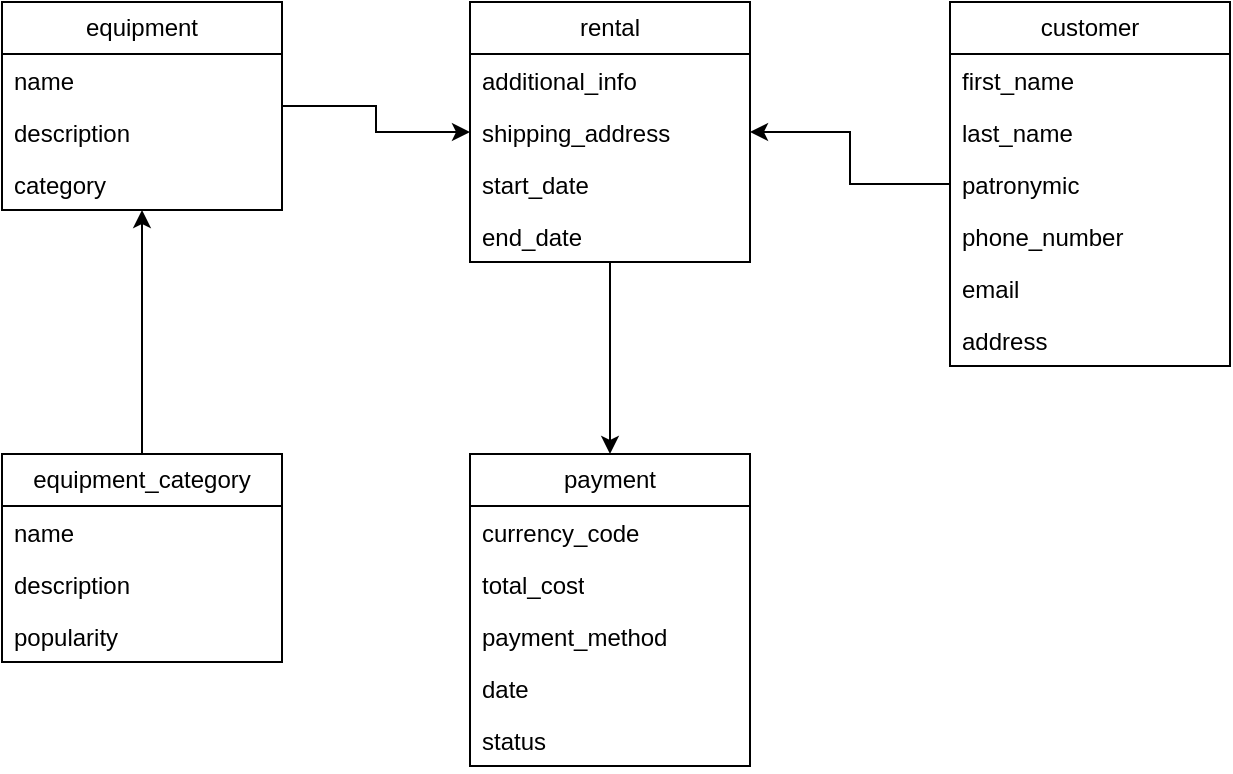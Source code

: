 <mxfile version="24.7.17" pages="2">
  <diagram name="18. Инвентарь, клиенты, прокат инвентаря" id="EAh72H6gw0_tdjISPAGP">
    <mxGraphModel dx="989" dy="578" grid="0" gridSize="10" guides="1" tooltips="1" connect="1" arrows="1" fold="1" page="1" pageScale="1" pageWidth="850" pageHeight="1100" math="0" shadow="0">
      <root>
        <mxCell id="0" />
        <mxCell id="1" parent="0" />
        <mxCell id="F46Qtteb2edFWTDLNs8I-2" style="edgeStyle=orthogonalEdgeStyle;rounded=0;orthogonalLoop=1;jettySize=auto;html=1;" edge="1" parent="1" source="ZPmKHNAy6bL7bQq3m2X2-1" target="ZPmKHNAy6bL7bQq3m2X2-9">
          <mxGeometry relative="1" as="geometry" />
        </mxCell>
        <mxCell id="ZPmKHNAy6bL7bQq3m2X2-1" value="equipment" style="swimlane;fontStyle=0;childLayout=stackLayout;horizontal=1;startSize=26;fillColor=none;horizontalStack=0;resizeParent=1;resizeParentMax=0;resizeLast=0;collapsible=1;marginBottom=0;whiteSpace=wrap;html=1;" parent="1" vertex="1">
          <mxGeometry x="136" y="40" width="140" height="104" as="geometry">
            <mxRectangle x="150" y="230" width="100" height="30" as="alternateBounds" />
          </mxGeometry>
        </mxCell>
        <mxCell id="ZPmKHNAy6bL7bQq3m2X2-2" value="name" style="text;strokeColor=none;fillColor=none;align=left;verticalAlign=top;spacingLeft=4;spacingRight=4;overflow=hidden;rotatable=0;points=[[0,0.5],[1,0.5]];portConstraint=eastwest;whiteSpace=wrap;html=1;" parent="ZPmKHNAy6bL7bQq3m2X2-1" vertex="1">
          <mxGeometry y="26" width="140" height="26" as="geometry" />
        </mxCell>
        <mxCell id="ZPmKHNAy6bL7bQq3m2X2-19" value="description" style="text;strokeColor=none;fillColor=none;align=left;verticalAlign=top;spacingLeft=4;spacingRight=4;overflow=hidden;rotatable=0;points=[[0,0.5],[1,0.5]];portConstraint=eastwest;whiteSpace=wrap;html=1;" parent="ZPmKHNAy6bL7bQq3m2X2-1" vertex="1">
          <mxGeometry y="52" width="140" height="26" as="geometry" />
        </mxCell>
        <mxCell id="ZPmKHNAy6bL7bQq3m2X2-22" value="category" style="text;strokeColor=none;fillColor=none;align=left;verticalAlign=top;spacingLeft=4;spacingRight=4;overflow=hidden;rotatable=0;points=[[0,0.5],[1,0.5]];portConstraint=eastwest;whiteSpace=wrap;html=1;" parent="ZPmKHNAy6bL7bQq3m2X2-1" vertex="1">
          <mxGeometry y="78" width="140" height="26" as="geometry" />
        </mxCell>
        <mxCell id="F46Qtteb2edFWTDLNs8I-1" style="edgeStyle=orthogonalEdgeStyle;rounded=0;orthogonalLoop=1;jettySize=auto;html=1;" edge="1" parent="1" source="ZPmKHNAy6bL7bQq3m2X2-5" target="ZPmKHNAy6bL7bQq3m2X2-9">
          <mxGeometry relative="1" as="geometry" />
        </mxCell>
        <mxCell id="ZPmKHNAy6bL7bQq3m2X2-5" value="customer" style="swimlane;fontStyle=0;childLayout=stackLayout;horizontal=1;startSize=26;fillColor=none;horizontalStack=0;resizeParent=1;resizeParentMax=0;resizeLast=0;collapsible=1;marginBottom=0;whiteSpace=wrap;html=1;strokeColor=default;" parent="1" vertex="1">
          <mxGeometry x="610" y="40" width="140" height="182" as="geometry">
            <mxRectangle x="150" y="230" width="100" height="30" as="alternateBounds" />
          </mxGeometry>
        </mxCell>
        <mxCell id="ZPmKHNAy6bL7bQq3m2X2-6" value="first_name" style="text;strokeColor=none;fillColor=none;align=left;verticalAlign=top;spacingLeft=4;spacingRight=4;overflow=hidden;rotatable=0;points=[[0,0.5],[1,0.5]];portConstraint=eastwest;whiteSpace=wrap;html=1;" parent="ZPmKHNAy6bL7bQq3m2X2-5" vertex="1">
          <mxGeometry y="26" width="140" height="26" as="geometry" />
        </mxCell>
        <mxCell id="ZPmKHNAy6bL7bQq3m2X2-28" value="last_name" style="text;strokeColor=none;fillColor=none;align=left;verticalAlign=top;spacingLeft=4;spacingRight=4;overflow=hidden;rotatable=0;points=[[0,0.5],[1,0.5]];portConstraint=eastwest;whiteSpace=wrap;html=1;" parent="ZPmKHNAy6bL7bQq3m2X2-5" vertex="1">
          <mxGeometry y="52" width="140" height="26" as="geometry" />
        </mxCell>
        <mxCell id="ZPmKHNAy6bL7bQq3m2X2-29" value="patronymic" style="text;strokeColor=none;fillColor=none;align=left;verticalAlign=top;spacingLeft=4;spacingRight=4;overflow=hidden;rotatable=0;points=[[0,0.5],[1,0.5]];portConstraint=eastwest;whiteSpace=wrap;html=1;" parent="ZPmKHNAy6bL7bQq3m2X2-5" vertex="1">
          <mxGeometry y="78" width="140" height="26" as="geometry" />
        </mxCell>
        <mxCell id="ZPmKHNAy6bL7bQq3m2X2-7" value="phone_number" style="text;strokeColor=none;fillColor=none;align=left;verticalAlign=top;spacingLeft=4;spacingRight=4;overflow=hidden;rotatable=0;points=[[0,0.5],[1,0.5]];portConstraint=eastwest;whiteSpace=wrap;html=1;" parent="ZPmKHNAy6bL7bQq3m2X2-5" vertex="1">
          <mxGeometry y="104" width="140" height="26" as="geometry" />
        </mxCell>
        <mxCell id="ZPmKHNAy6bL7bQq3m2X2-8" value="email" style="text;strokeColor=none;fillColor=none;align=left;verticalAlign=top;spacingLeft=4;spacingRight=4;overflow=hidden;rotatable=0;points=[[0,0.5],[1,0.5]];portConstraint=eastwest;whiteSpace=wrap;html=1;" parent="ZPmKHNAy6bL7bQq3m2X2-5" vertex="1">
          <mxGeometry y="130" width="140" height="26" as="geometry" />
        </mxCell>
        <mxCell id="QL-0lSXCb_pZMwUKBXZw-1" value="address" style="text;strokeColor=none;fillColor=none;align=left;verticalAlign=top;spacingLeft=4;spacingRight=4;overflow=hidden;rotatable=0;points=[[0,0.5],[1,0.5]];portConstraint=eastwest;whiteSpace=wrap;html=1;" vertex="1" parent="ZPmKHNAy6bL7bQq3m2X2-5">
          <mxGeometry y="156" width="140" height="26" as="geometry" />
        </mxCell>
        <mxCell id="F46Qtteb2edFWTDLNs8I-3" style="edgeStyle=orthogonalEdgeStyle;rounded=0;orthogonalLoop=1;jettySize=auto;html=1;" edge="1" parent="1" source="ZPmKHNAy6bL7bQq3m2X2-9" target="ZPmKHNAy6bL7bQq3m2X2-41">
          <mxGeometry relative="1" as="geometry" />
        </mxCell>
        <mxCell id="ZPmKHNAy6bL7bQq3m2X2-9" value="rental" style="swimlane;fontStyle=0;childLayout=stackLayout;horizontal=1;startSize=26;fillColor=none;horizontalStack=0;resizeParent=1;resizeParentMax=0;resizeLast=0;collapsible=1;marginBottom=0;whiteSpace=wrap;html=1;" parent="1" vertex="1">
          <mxGeometry x="370" y="40" width="140" height="130" as="geometry">
            <mxRectangle x="150" y="230" width="100" height="30" as="alternateBounds" />
          </mxGeometry>
        </mxCell>
        <mxCell id="ZPmKHNAy6bL7bQq3m2X2-23" value="additional_info" style="text;strokeColor=none;fillColor=none;align=left;verticalAlign=top;spacingLeft=4;spacingRight=4;overflow=hidden;rotatable=0;points=[[0,0.5],[1,0.5]];portConstraint=eastwest;whiteSpace=wrap;html=1;" parent="ZPmKHNAy6bL7bQq3m2X2-9" vertex="1">
          <mxGeometry y="26" width="140" height="26" as="geometry" />
        </mxCell>
        <mxCell id="ZPmKHNAy6bL7bQq3m2X2-24" value="shipping_address" style="text;strokeColor=none;fillColor=none;align=left;verticalAlign=top;spacingLeft=4;spacingRight=4;overflow=hidden;rotatable=0;points=[[0,0.5],[1,0.5]];portConstraint=eastwest;whiteSpace=wrap;html=1;" parent="ZPmKHNAy6bL7bQq3m2X2-9" vertex="1">
          <mxGeometry y="52" width="140" height="26" as="geometry" />
        </mxCell>
        <mxCell id="ZPmKHNAy6bL7bQq3m2X2-17" value="start_date" style="text;strokeColor=none;fillColor=none;align=left;verticalAlign=top;spacingLeft=4;spacingRight=4;overflow=hidden;rotatable=0;points=[[0,0.5],[1,0.5]];portConstraint=eastwest;whiteSpace=wrap;html=1;" parent="ZPmKHNAy6bL7bQq3m2X2-9" vertex="1">
          <mxGeometry y="78" width="140" height="26" as="geometry" />
        </mxCell>
        <mxCell id="ZPmKHNAy6bL7bQq3m2X2-18" value="end_date" style="text;strokeColor=none;fillColor=none;align=left;verticalAlign=top;spacingLeft=4;spacingRight=4;overflow=hidden;rotatable=0;points=[[0,0.5],[1,0.5]];portConstraint=eastwest;whiteSpace=wrap;html=1;" parent="ZPmKHNAy6bL7bQq3m2X2-9" vertex="1">
          <mxGeometry y="104" width="140" height="26" as="geometry" />
        </mxCell>
        <mxCell id="F46Qtteb2edFWTDLNs8I-7" style="edgeStyle=orthogonalEdgeStyle;rounded=0;orthogonalLoop=1;jettySize=auto;html=1;" edge="1" parent="1" source="ZPmKHNAy6bL7bQq3m2X2-33" target="ZPmKHNAy6bL7bQq3m2X2-1">
          <mxGeometry relative="1" as="geometry" />
        </mxCell>
        <mxCell id="ZPmKHNAy6bL7bQq3m2X2-33" value="equipment_category" style="swimlane;fontStyle=0;childLayout=stackLayout;horizontal=1;startSize=26;fillColor=none;horizontalStack=0;resizeParent=1;resizeParentMax=0;resizeLast=0;collapsible=1;marginBottom=0;whiteSpace=wrap;html=1;" parent="1" vertex="1">
          <mxGeometry x="136" y="266" width="140" height="104" as="geometry" />
        </mxCell>
        <mxCell id="ZPmKHNAy6bL7bQq3m2X2-34" value="name" style="text;strokeColor=none;fillColor=none;align=left;verticalAlign=top;spacingLeft=4;spacingRight=4;overflow=hidden;rotatable=0;points=[[0,0.5],[1,0.5]];portConstraint=eastwest;whiteSpace=wrap;html=1;" parent="ZPmKHNAy6bL7bQq3m2X2-33" vertex="1">
          <mxGeometry y="26" width="140" height="26" as="geometry" />
        </mxCell>
        <mxCell id="ZPmKHNAy6bL7bQq3m2X2-35" value="description" style="text;strokeColor=none;fillColor=none;align=left;verticalAlign=top;spacingLeft=4;spacingRight=4;overflow=hidden;rotatable=0;points=[[0,0.5],[1,0.5]];portConstraint=eastwest;whiteSpace=wrap;html=1;" parent="ZPmKHNAy6bL7bQq3m2X2-33" vertex="1">
          <mxGeometry y="52" width="140" height="26" as="geometry" />
        </mxCell>
        <mxCell id="F7Hhi3MrwDvnecXbG0f7-1" value="popularity" style="text;strokeColor=none;fillColor=none;align=left;verticalAlign=top;spacingLeft=4;spacingRight=4;overflow=hidden;rotatable=0;points=[[0,0.5],[1,0.5]];portConstraint=eastwest;whiteSpace=wrap;html=1;" parent="ZPmKHNAy6bL7bQq3m2X2-33" vertex="1">
          <mxGeometry y="78" width="140" height="26" as="geometry" />
        </mxCell>
        <mxCell id="ZPmKHNAy6bL7bQq3m2X2-41" value="payment" style="swimlane;fontStyle=0;childLayout=stackLayout;horizontal=1;startSize=26;fillColor=none;horizontalStack=0;resizeParent=1;resizeParentMax=0;resizeLast=0;collapsible=1;marginBottom=0;whiteSpace=wrap;html=1;" parent="1" vertex="1">
          <mxGeometry x="370" y="266" width="140" height="156" as="geometry" />
        </mxCell>
        <mxCell id="ZPmKHNAy6bL7bQq3m2X2-42" value="currency_code" style="text;strokeColor=none;fillColor=none;align=left;verticalAlign=top;spacingLeft=4;spacingRight=4;overflow=hidden;rotatable=0;points=[[0,0.5],[1,0.5]];portConstraint=eastwest;whiteSpace=wrap;html=1;" parent="ZPmKHNAy6bL7bQq3m2X2-41" vertex="1">
          <mxGeometry y="26" width="140" height="26" as="geometry" />
        </mxCell>
        <mxCell id="ZPmKHNAy6bL7bQq3m2X2-43" value="total_cost" style="text;strokeColor=none;fillColor=none;align=left;verticalAlign=top;spacingLeft=4;spacingRight=4;overflow=hidden;rotatable=0;points=[[0,0.5],[1,0.5]];portConstraint=eastwest;whiteSpace=wrap;html=1;" parent="ZPmKHNAy6bL7bQq3m2X2-41" vertex="1">
          <mxGeometry y="52" width="140" height="26" as="geometry" />
        </mxCell>
        <mxCell id="ZPmKHNAy6bL7bQq3m2X2-44" value="payment_method" style="text;strokeColor=none;fillColor=none;align=left;verticalAlign=top;spacingLeft=4;spacingRight=4;overflow=hidden;rotatable=0;points=[[0,0.5],[1,0.5]];portConstraint=eastwest;whiteSpace=wrap;html=1;" parent="ZPmKHNAy6bL7bQq3m2X2-41" vertex="1">
          <mxGeometry y="78" width="140" height="26" as="geometry" />
        </mxCell>
        <mxCell id="ZPmKHNAy6bL7bQq3m2X2-48" value="date" style="text;strokeColor=none;fillColor=none;align=left;verticalAlign=top;spacingLeft=4;spacingRight=4;overflow=hidden;rotatable=0;points=[[0,0.5],[1,0.5]];portConstraint=eastwest;whiteSpace=wrap;html=1;" parent="ZPmKHNAy6bL7bQq3m2X2-41" vertex="1">
          <mxGeometry y="104" width="140" height="26" as="geometry" />
        </mxCell>
        <mxCell id="ZPmKHNAy6bL7bQq3m2X2-49" value="status" style="text;strokeColor=none;fillColor=none;align=left;verticalAlign=top;spacingLeft=4;spacingRight=4;overflow=hidden;rotatable=0;points=[[0,0.5],[1,0.5]];portConstraint=eastwest;whiteSpace=wrap;html=1;" parent="ZPmKHNAy6bL7bQq3m2X2-41" vertex="1">
          <mxGeometry y="130" width="140" height="26" as="geometry" />
        </mxCell>
      </root>
    </mxGraphModel>
  </diagram>
  <diagram id="3zCRrLb0bpmqSy5iXgZF" name="Склады, товары, товары на складах">
    <mxGraphModel dx="1195" dy="698" grid="0" gridSize="10" guides="1" tooltips="1" connect="1" arrows="1" fold="1" page="1" pageScale="1" pageWidth="850" pageHeight="1100" math="0" shadow="0">
      <root>
        <mxCell id="0" />
        <mxCell id="1" parent="0" />
        <mxCell id="EpHULY_A4Kv4JvPlch_C-2" style="edgeStyle=orthogonalEdgeStyle;rounded=0;orthogonalLoop=1;jettySize=auto;html=1;" edge="1" parent="1" source="WHl0TNIz6vLyk5YahfIt-1" target="BFrfyS9AAdUszEf82leQ-5">
          <mxGeometry relative="1" as="geometry" />
        </mxCell>
        <mxCell id="EpHULY_A4Kv4JvPlch_C-4" style="edgeStyle=orthogonalEdgeStyle;rounded=0;orthogonalLoop=1;jettySize=auto;html=1;" edge="1" parent="1" source="WHl0TNIz6vLyk5YahfIt-1" target="BFrfyS9AAdUszEf82leQ-13">
          <mxGeometry relative="1" as="geometry">
            <Array as="points">
              <mxPoint x="420" y="151" />
            </Array>
          </mxGeometry>
        </mxCell>
        <mxCell id="WHl0TNIz6vLyk5YahfIt-1" value="warehouse" style="swimlane;fontStyle=0;childLayout=stackLayout;horizontal=1;startSize=26;fillColor=none;horizontalStack=0;resizeParent=1;resizeParentMax=0;resizeLast=0;collapsible=1;marginBottom=0;whiteSpace=wrap;html=1;" parent="1" vertex="1">
          <mxGeometry x="122" y="26" width="140" height="104" as="geometry" />
        </mxCell>
        <mxCell id="WHl0TNIz6vLyk5YahfIt-3" value="name" style="text;strokeColor=none;fillColor=none;align=left;verticalAlign=top;spacingLeft=4;spacingRight=4;overflow=hidden;rotatable=0;points=[[0,0.5],[1,0.5]];portConstraint=eastwest;whiteSpace=wrap;html=1;" parent="WHl0TNIz6vLyk5YahfIt-1" vertex="1">
          <mxGeometry y="26" width="140" height="26" as="geometry" />
        </mxCell>
        <mxCell id="BFrfyS9AAdUszEf82leQ-12" value="address" style="text;strokeColor=none;fillColor=none;align=left;verticalAlign=top;spacingLeft=4;spacingRight=4;overflow=hidden;rotatable=0;points=[[0,0.5],[1,0.5]];portConstraint=eastwest;whiteSpace=wrap;html=1;" parent="WHl0TNIz6vLyk5YahfIt-1" vertex="1">
          <mxGeometry y="52" width="140" height="26" as="geometry" />
        </mxCell>
        <mxCell id="1bBkeVQVzuIuAbsr9MgX-1" value="total_capacity" style="text;strokeColor=none;fillColor=none;align=left;verticalAlign=top;spacingLeft=4;spacingRight=4;overflow=hidden;rotatable=0;points=[[0,0.5],[1,0.5]];portConstraint=eastwest;whiteSpace=wrap;html=1;" parent="WHl0TNIz6vLyk5YahfIt-1" vertex="1">
          <mxGeometry y="78" width="140" height="26" as="geometry" />
        </mxCell>
        <mxCell id="EpHULY_A4Kv4JvPlch_C-1" style="edgeStyle=orthogonalEdgeStyle;rounded=0;orthogonalLoop=1;jettySize=auto;html=1;" edge="1" parent="1" source="BFrfyS9AAdUszEf82leQ-1" target="BFrfyS9AAdUszEf82leQ-5">
          <mxGeometry relative="1" as="geometry" />
        </mxCell>
        <mxCell id="BFrfyS9AAdUszEf82leQ-1" value="product" style="swimlane;fontStyle=0;childLayout=stackLayout;horizontal=1;startSize=26;fillColor=none;horizontalStack=0;resizeParent=1;resizeParentMax=0;resizeLast=0;collapsible=1;marginBottom=0;whiteSpace=wrap;html=1;" parent="1" vertex="1">
          <mxGeometry x="591" y="26" width="140" height="104" as="geometry" />
        </mxCell>
        <mxCell id="BFrfyS9AAdUszEf82leQ-4" value="name" style="text;strokeColor=none;fillColor=none;align=left;verticalAlign=top;spacingLeft=4;spacingRight=4;overflow=hidden;rotatable=0;points=[[0,0.5],[1,0.5]];portConstraint=eastwest;whiteSpace=wrap;html=1;" parent="BFrfyS9AAdUszEf82leQ-1" vertex="1">
          <mxGeometry y="26" width="140" height="26" as="geometry" />
        </mxCell>
        <mxCell id="BFrfyS9AAdUszEf82leQ-10" value="description" style="text;strokeColor=none;fillColor=none;align=left;verticalAlign=top;spacingLeft=4;spacingRight=4;overflow=hidden;rotatable=0;points=[[0,0.5],[1,0.5]];portConstraint=eastwest;whiteSpace=wrap;html=1;" parent="BFrfyS9AAdUszEf82leQ-1" vertex="1">
          <mxGeometry y="52" width="140" height="26" as="geometry" />
        </mxCell>
        <mxCell id="BFrfyS9AAdUszEf82leQ-32" value="category" style="text;strokeColor=none;fillColor=none;align=left;verticalAlign=top;spacingLeft=4;spacingRight=4;overflow=hidden;rotatable=0;points=[[0,0.5],[1,0.5]];portConstraint=eastwest;whiteSpace=wrap;html=1;" parent="BFrfyS9AAdUszEf82leQ-1" vertex="1">
          <mxGeometry y="78" width="140" height="26" as="geometry" />
        </mxCell>
        <mxCell id="BFrfyS9AAdUszEf82leQ-5" value="warehouse_availability" style="swimlane;fontStyle=0;childLayout=stackLayout;horizontal=1;startSize=26;fillColor=none;horizontalStack=0;resizeParent=1;resizeParentMax=0;resizeLast=0;collapsible=1;marginBottom=0;whiteSpace=wrap;html=1;" parent="1" vertex="1">
          <mxGeometry x="355" y="26" width="140" height="78" as="geometry" />
        </mxCell>
        <mxCell id="BFrfyS9AAdUszEf82leQ-8" value="total_amount" style="text;strokeColor=none;fillColor=none;align=left;verticalAlign=top;spacingLeft=4;spacingRight=4;overflow=hidden;rotatable=0;points=[[0,0.5],[1,0.5]];portConstraint=eastwest;whiteSpace=wrap;html=1;" parent="BFrfyS9AAdUszEf82leQ-5" vertex="1">
          <mxGeometry y="26" width="140" height="26" as="geometry" />
        </mxCell>
        <mxCell id="tBgavvQ_zfeCEozS_BJM-3" value="reserved_amount" style="text;strokeColor=none;fillColor=none;align=left;verticalAlign=top;spacingLeft=4;spacingRight=4;overflow=hidden;rotatable=0;points=[[0,0.5],[1,0.5]];portConstraint=eastwest;whiteSpace=wrap;html=1;" vertex="1" parent="BFrfyS9AAdUszEf82leQ-5">
          <mxGeometry y="52" width="140" height="26" as="geometry" />
        </mxCell>
        <mxCell id="BFrfyS9AAdUszEf82leQ-13" value="invoice" style="swimlane;fontStyle=0;childLayout=stackLayout;horizontal=1;startSize=26;fillColor=none;horizontalStack=0;resizeParent=1;resizeParentMax=0;resizeLast=0;collapsible=1;marginBottom=0;whiteSpace=wrap;html=1;" parent="1" vertex="1">
          <mxGeometry x="355" y="221" width="140" height="156" as="geometry" />
        </mxCell>
        <mxCell id="tBgavvQ_zfeCEozS_BJM-5" value="additional_info" style="text;strokeColor=none;fillColor=none;align=left;verticalAlign=top;spacingLeft=4;spacingRight=4;overflow=hidden;rotatable=0;points=[[0,0.5],[1,0.5]];portConstraint=eastwest;whiteSpace=wrap;html=1;" vertex="1" parent="BFrfyS9AAdUszEf82leQ-13">
          <mxGeometry y="26" width="140" height="26" as="geometry" />
        </mxCell>
        <mxCell id="BFrfyS9AAdUszEf82leQ-16" value="direction" style="text;strokeColor=none;fillColor=none;align=left;verticalAlign=top;spacingLeft=4;spacingRight=4;overflow=hidden;rotatable=0;points=[[0,0.5],[1,0.5]];portConstraint=eastwest;whiteSpace=wrap;html=1;" parent="BFrfyS9AAdUszEf82leQ-13" vertex="1">
          <mxGeometry y="52" width="140" height="26" as="geometry" />
        </mxCell>
        <mxCell id="BFrfyS9AAdUszEf82leQ-19" value="delivery_start_date" style="text;strokeColor=none;fillColor=none;align=left;verticalAlign=top;spacingLeft=4;spacingRight=4;overflow=hidden;rotatable=0;points=[[0,0.5],[1,0.5]];portConstraint=eastwest;whiteSpace=wrap;html=1;" parent="BFrfyS9AAdUszEf82leQ-13" vertex="1">
          <mxGeometry y="78" width="140" height="26" as="geometry" />
        </mxCell>
        <mxCell id="BFrfyS9AAdUszEf82leQ-20" value="delivery_end_date" style="text;strokeColor=none;fillColor=none;align=left;verticalAlign=top;spacingLeft=4;spacingRight=4;overflow=hidden;rotatable=0;points=[[0,0.5],[1,0.5]];portConstraint=eastwest;whiteSpace=wrap;html=1;" parent="BFrfyS9AAdUszEf82leQ-13" vertex="1">
          <mxGeometry y="104" width="140" height="26" as="geometry" />
        </mxCell>
        <mxCell id="BFrfyS9AAdUszEf82leQ-25" value="amount" style="text;strokeColor=none;fillColor=none;align=left;verticalAlign=top;spacingLeft=4;spacingRight=4;overflow=hidden;rotatable=0;points=[[0,0.5],[1,0.5]];portConstraint=eastwest;whiteSpace=wrap;html=1;" parent="BFrfyS9AAdUszEf82leQ-13" vertex="1">
          <mxGeometry y="130" width="140" height="26" as="geometry" />
        </mxCell>
        <mxCell id="BFrfyS9AAdUszEf82leQ-27" value="counterparty" style="swimlane;fontStyle=0;childLayout=stackLayout;horizontal=1;startSize=26;fillColor=none;horizontalStack=0;resizeParent=1;resizeParentMax=0;resizeLast=0;collapsible=1;marginBottom=0;whiteSpace=wrap;html=1;" parent="1" vertex="1">
          <mxGeometry x="122" y="208" width="140" height="208" as="geometry" />
        </mxCell>
        <mxCell id="tBgavvQ_zfeCEozS_BJM-6" value="name" style="text;strokeColor=none;fillColor=none;align=left;verticalAlign=top;spacingLeft=4;spacingRight=4;overflow=hidden;rotatable=0;points=[[0,0.5],[1,0.5]];portConstraint=eastwest;whiteSpace=wrap;html=1;" vertex="1" parent="BFrfyS9AAdUszEf82leQ-27">
          <mxGeometry y="26" width="140" height="26" as="geometry" />
        </mxCell>
        <mxCell id="BFrfyS9AAdUszEf82leQ-28" value="legal_name" style="text;strokeColor=none;fillColor=none;align=left;verticalAlign=top;spacingLeft=4;spacingRight=4;overflow=hidden;rotatable=0;points=[[0,0.5],[1,0.5]];portConstraint=eastwest;whiteSpace=wrap;html=1;" parent="BFrfyS9AAdUszEf82leQ-27" vertex="1">
          <mxGeometry y="52" width="140" height="26" as="geometry" />
        </mxCell>
        <mxCell id="BFrfyS9AAdUszEf82leQ-29" value="legal_address" style="text;strokeColor=none;fillColor=none;align=left;verticalAlign=top;spacingLeft=4;spacingRight=4;overflow=hidden;rotatable=0;points=[[0,0.5],[1,0.5]];portConstraint=eastwest;whiteSpace=wrap;html=1;" parent="BFrfyS9AAdUszEf82leQ-27" vertex="1">
          <mxGeometry y="78" width="140" height="26" as="geometry" />
        </mxCell>
        <mxCell id="BFrfyS9AAdUszEf82leQ-30" value="country_code" style="text;strokeColor=none;fillColor=none;align=left;verticalAlign=top;spacingLeft=4;spacingRight=4;overflow=hidden;rotatable=0;points=[[0,0.5],[1,0.5]];portConstraint=eastwest;whiteSpace=wrap;html=1;" parent="BFrfyS9AAdUszEf82leQ-27" vertex="1">
          <mxGeometry y="104" width="140" height="26" as="geometry" />
        </mxCell>
        <mxCell id="1bBkeVQVzuIuAbsr9MgX-2" value="total_deliveries" style="text;strokeColor=none;fillColor=none;align=left;verticalAlign=top;spacingLeft=4;spacingRight=4;overflow=hidden;rotatable=0;points=[[0,0.5],[1,0.5]];portConstraint=eastwest;whiteSpace=wrap;html=1;" parent="BFrfyS9AAdUszEf82leQ-27" vertex="1">
          <mxGeometry y="130" width="140" height="26" as="geometry" />
        </mxCell>
        <mxCell id="tBgavvQ_zfeCEozS_BJM-7" value="is_customer" style="text;strokeColor=none;fillColor=none;align=left;verticalAlign=top;spacingLeft=4;spacingRight=4;overflow=hidden;rotatable=0;points=[[0,0.5],[1,0.5]];portConstraint=eastwest;whiteSpace=wrap;html=1;" vertex="1" parent="BFrfyS9AAdUszEf82leQ-27">
          <mxGeometry y="156" width="140" height="26" as="geometry" />
        </mxCell>
        <mxCell id="tBgavvQ_zfeCEozS_BJM-8" value="is_supplier" style="text;strokeColor=none;fillColor=none;align=left;verticalAlign=top;spacingLeft=4;spacingRight=4;overflow=hidden;rotatable=0;points=[[0,0.5],[1,0.5]];portConstraint=eastwest;whiteSpace=wrap;html=1;" vertex="1" parent="BFrfyS9AAdUszEf82leQ-27">
          <mxGeometry y="182" width="140" height="26" as="geometry" />
        </mxCell>
        <mxCell id="EpHULY_A4Kv4JvPlch_C-3" style="edgeStyle=orthogonalEdgeStyle;rounded=0;orthogonalLoop=1;jettySize=auto;html=1;" edge="1" parent="1" source="BFrfyS9AAdUszEf82leQ-29" target="BFrfyS9AAdUszEf82leQ-13">
          <mxGeometry relative="1" as="geometry" />
        </mxCell>
      </root>
    </mxGraphModel>
  </diagram>
</mxfile>
